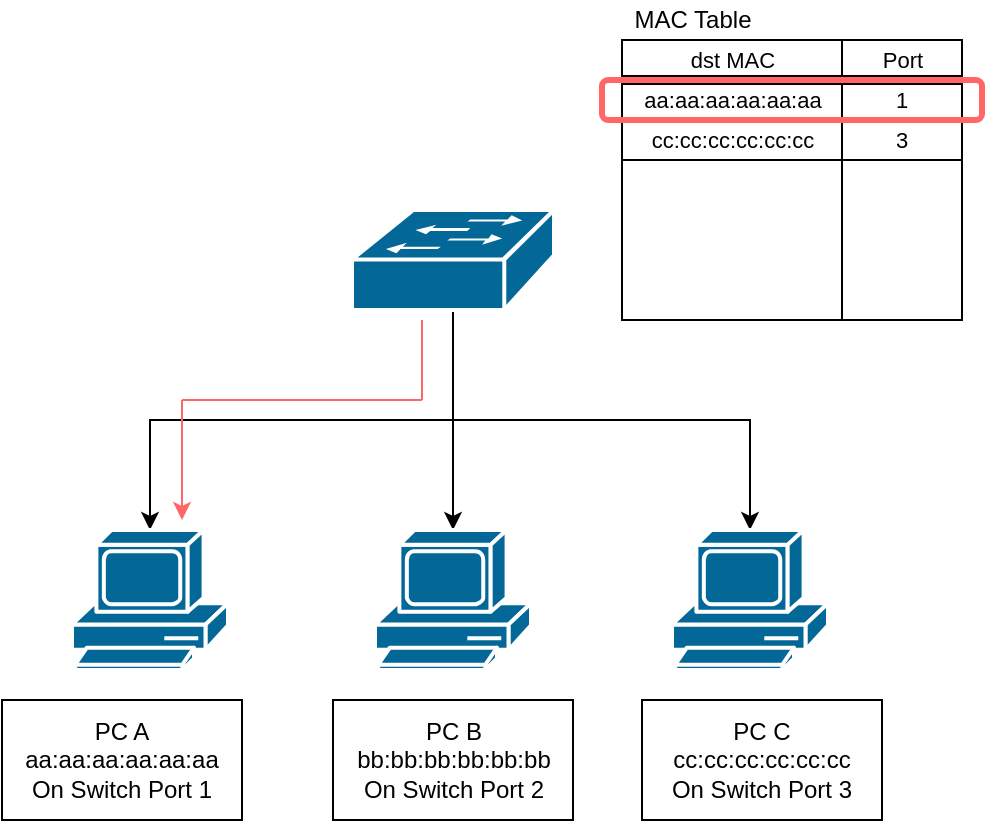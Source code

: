 <mxfile version="18.1.1" type="github">
  <diagram id="0gfyrstHM2yAKLE8w9QS" name="Page-1">
    <mxGraphModel dx="1069" dy="592" grid="1" gridSize="10" guides="1" tooltips="1" connect="1" arrows="1" fold="1" page="1" pageScale="1" pageWidth="827" pageHeight="1169" math="0" shadow="0">
      <root>
        <mxCell id="0" />
        <mxCell id="1" parent="0" />
        <mxCell id="j53-jddqSpRfkEg-rByf-5" style="edgeStyle=orthogonalEdgeStyle;rounded=0;orthogonalLoop=1;jettySize=auto;html=1;entryX=0.5;entryY=0;entryDx=0;entryDy=0;entryPerimeter=0;" parent="1" source="j53-jddqSpRfkEg-rByf-1" target="j53-jddqSpRfkEg-rByf-3" edge="1">
          <mxGeometry relative="1" as="geometry" />
        </mxCell>
        <mxCell id="j53-jddqSpRfkEg-rByf-6" style="edgeStyle=orthogonalEdgeStyle;rounded=0;orthogonalLoop=1;jettySize=auto;html=1;exitX=0.5;exitY=0.98;exitDx=0;exitDy=0;exitPerimeter=0;" parent="1" source="j53-jddqSpRfkEg-rByf-1" target="j53-jddqSpRfkEg-rByf-4" edge="1">
          <mxGeometry relative="1" as="geometry" />
        </mxCell>
        <mxCell id="j53-jddqSpRfkEg-rByf-7" style="edgeStyle=orthogonalEdgeStyle;rounded=0;orthogonalLoop=1;jettySize=auto;html=1;exitX=0.5;exitY=0.98;exitDx=0;exitDy=0;exitPerimeter=0;" parent="1" source="j53-jddqSpRfkEg-rByf-1" target="j53-jddqSpRfkEg-rByf-2" edge="1">
          <mxGeometry relative="1" as="geometry" />
        </mxCell>
        <mxCell id="j53-jddqSpRfkEg-rByf-1" value="" style="shape=mxgraph.cisco.switches.workgroup_switch;sketch=0;html=1;pointerEvents=1;dashed=0;fillColor=#036897;strokeColor=#ffffff;strokeWidth=2;verticalLabelPosition=bottom;verticalAlign=top;align=center;outlineConnect=0;" parent="1" vertex="1">
          <mxGeometry x="365" y="355" width="101" height="50" as="geometry" />
        </mxCell>
        <mxCell id="j53-jddqSpRfkEg-rByf-2" value="" style="shape=mxgraph.cisco.computers_and_peripherals.pc;sketch=0;html=1;pointerEvents=1;dashed=0;fillColor=#036897;strokeColor=#ffffff;strokeWidth=2;verticalLabelPosition=bottom;verticalAlign=top;align=center;outlineConnect=0;" parent="1" vertex="1">
          <mxGeometry x="525" y="515" width="78" height="70" as="geometry" />
        </mxCell>
        <mxCell id="j53-jddqSpRfkEg-rByf-3" value="" style="shape=mxgraph.cisco.computers_and_peripherals.pc;sketch=0;html=1;pointerEvents=1;dashed=0;fillColor=#036897;strokeColor=#ffffff;strokeWidth=2;verticalLabelPosition=bottom;verticalAlign=top;align=center;outlineConnect=0;" parent="1" vertex="1">
          <mxGeometry x="376.5" y="515" width="78" height="70" as="geometry" />
        </mxCell>
        <mxCell id="j53-jddqSpRfkEg-rByf-4" value="" style="shape=mxgraph.cisco.computers_and_peripherals.pc;sketch=0;html=1;pointerEvents=1;dashed=0;fillColor=#036897;strokeColor=#ffffff;strokeWidth=2;verticalLabelPosition=bottom;verticalAlign=top;align=center;outlineConnect=0;" parent="1" vertex="1">
          <mxGeometry x="225" y="515" width="78" height="70" as="geometry" />
        </mxCell>
        <mxCell id="j53-jddqSpRfkEg-rByf-8" value="PC A&lt;br&gt;aa:aa:aa:aa:aa:aa&lt;br&gt;On Switch Port 1" style="rounded=0;whiteSpace=wrap;html=1;" parent="1" vertex="1">
          <mxGeometry x="190" y="600" width="120" height="60" as="geometry" />
        </mxCell>
        <mxCell id="j53-jddqSpRfkEg-rByf-9" value="PC B&lt;br&gt;bb:bb:bb:bb:bb:bb&lt;br&gt;On Switch Port 2" style="rounded=0;whiteSpace=wrap;html=1;" parent="1" vertex="1">
          <mxGeometry x="355.5" y="600" width="120" height="60" as="geometry" />
        </mxCell>
        <mxCell id="j53-jddqSpRfkEg-rByf-10" value="PC C&lt;br&gt;cc:cc:cc:cc:cc:cc&lt;br&gt;On Switch Port 3" style="rounded=0;whiteSpace=wrap;html=1;" parent="1" vertex="1">
          <mxGeometry x="510" y="600" width="120" height="60" as="geometry" />
        </mxCell>
        <mxCell id="j53-jddqSpRfkEg-rByf-28" value="" style="rounded=0;whiteSpace=wrap;html=1;" parent="1" vertex="1">
          <mxGeometry x="500" y="270" width="170" height="140" as="geometry" />
        </mxCell>
        <mxCell id="j53-jddqSpRfkEg-rByf-29" value="MAC Table" style="text;html=1;align=center;verticalAlign=middle;resizable=0;points=[];autosize=1;strokeColor=none;fillColor=none;" parent="1" vertex="1">
          <mxGeometry x="500" y="250" width="70" height="20" as="geometry" />
        </mxCell>
        <mxCell id="j53-jddqSpRfkEg-rByf-32" value="" style="shape=link;html=1;rounded=0;entryX=1;entryY=0.143;entryDx=0;entryDy=0;entryPerimeter=0;" parent="1" target="j53-jddqSpRfkEg-rByf-28" edge="1">
          <mxGeometry width="100" relative="1" as="geometry">
            <mxPoint x="500" y="290" as="sourcePoint" />
            <mxPoint x="640" y="290" as="targetPoint" />
          </mxGeometry>
        </mxCell>
        <mxCell id="j53-jddqSpRfkEg-rByf-34" value="" style="endArrow=none;html=1;rounded=0;exitX=0.5;exitY=1;exitDx=0;exitDy=0;" parent="1" edge="1">
          <mxGeometry width="50" height="50" relative="1" as="geometry">
            <mxPoint x="610" y="410" as="sourcePoint" />
            <mxPoint x="610" y="270" as="targetPoint" />
          </mxGeometry>
        </mxCell>
        <mxCell id="j53-jddqSpRfkEg-rByf-35" value="&lt;font style=&quot;font-size: 11px;&quot;&gt;dst MAC&lt;/font&gt;" style="text;html=1;align=center;verticalAlign=middle;resizable=0;points=[];autosize=1;strokeColor=none;fillColor=none;" parent="1" vertex="1">
          <mxGeometry x="525" y="270" width="60" height="20" as="geometry" />
        </mxCell>
        <mxCell id="j53-jddqSpRfkEg-rByf-36" value="&lt;span style=&quot;font-size: 11px;&quot;&gt;Port&lt;/span&gt;" style="text;html=1;align=center;verticalAlign=middle;resizable=0;points=[];autosize=1;strokeColor=none;fillColor=none;" parent="1" vertex="1">
          <mxGeometry x="620" y="270" width="40" height="20" as="geometry" />
        </mxCell>
        <mxCell id="XtwZbBiW5p_gF7hORdPq-5" value="aa:aa:aa:aa:aa:aa" style="text;html=1;align=center;verticalAlign=middle;resizable=0;points=[];autosize=1;strokeColor=none;fillColor=none;fontSize=11;" parent="1" vertex="1">
          <mxGeometry x="500" y="290" width="110" height="20" as="geometry" />
        </mxCell>
        <mxCell id="XtwZbBiW5p_gF7hORdPq-6" value="1" style="text;html=1;strokeColor=none;fillColor=none;align=center;verticalAlign=middle;whiteSpace=wrap;rounded=0;fontSize=11;" parent="1" vertex="1">
          <mxGeometry x="610" y="290" width="60" height="20" as="geometry" />
        </mxCell>
        <mxCell id="XtwZbBiW5p_gF7hORdPq-7" value="" style="endArrow=none;html=1;rounded=0;fontSize=11;strokeColor=#000000;entryX=1;entryY=1;entryDx=0;entryDy=0;" parent="1" target="XtwZbBiW5p_gF7hORdPq-6" edge="1">
          <mxGeometry width="50" height="50" relative="1" as="geometry">
            <mxPoint x="500" y="310" as="sourcePoint" />
            <mxPoint x="550" y="260" as="targetPoint" />
          </mxGeometry>
        </mxCell>
        <mxCell id="X5XrjRf8NzSokB30EMif-3" value="" style="endArrow=none;html=1;rounded=0;fontSize=11;strokeColor=#FF6666;" parent="1" edge="1">
          <mxGeometry width="50" height="50" relative="1" as="geometry">
            <mxPoint x="280.0" y="450.0" as="sourcePoint" />
            <mxPoint x="400" y="450" as="targetPoint" />
          </mxGeometry>
        </mxCell>
        <mxCell id="X5XrjRf8NzSokB30EMif-4" value="" style="endArrow=classic;html=1;rounded=0;fontSize=11;strokeColor=#FF6666;" parent="1" edge="1">
          <mxGeometry width="50" height="50" relative="1" as="geometry">
            <mxPoint x="280.0" y="450.0" as="sourcePoint" />
            <mxPoint x="280" y="510" as="targetPoint" />
          </mxGeometry>
        </mxCell>
        <mxCell id="BwMOJ8MNr1fRIHIQsL2v-1" value="" style="endArrow=none;html=1;rounded=0;fontSize=11;strokeColor=#FF6666;" parent="1" edge="1">
          <mxGeometry width="50" height="50" relative="1" as="geometry">
            <mxPoint x="400" y="410" as="sourcePoint" />
            <mxPoint x="400" y="450" as="targetPoint" />
          </mxGeometry>
        </mxCell>
        <mxCell id="BwMOJ8MNr1fRIHIQsL2v-9" value="cc:cc:cc:cc:cc:cc" style="text;html=1;align=center;verticalAlign=middle;resizable=0;points=[];autosize=1;strokeColor=none;fillColor=none;fontSize=11;fontColor=#000000;labelBackgroundColor=none;" parent="1" vertex="1">
          <mxGeometry x="505" y="310" width="100" height="20" as="geometry" />
        </mxCell>
        <mxCell id="BwMOJ8MNr1fRIHIQsL2v-10" value="" style="endArrow=none;html=1;rounded=0;fontSize=11;strokeColor=#000000;entryX=1;entryY=1;entryDx=0;entryDy=0;" parent="1" target="BwMOJ8MNr1fRIHIQsL2v-11" edge="1">
          <mxGeometry width="50" height="50" relative="1" as="geometry">
            <mxPoint x="500" y="330" as="sourcePoint" />
            <mxPoint x="550" y="280" as="targetPoint" />
          </mxGeometry>
        </mxCell>
        <mxCell id="BwMOJ8MNr1fRIHIQsL2v-11" value="3" style="text;html=1;strokeColor=none;fillColor=none;align=center;verticalAlign=middle;whiteSpace=wrap;rounded=0;fontSize=11;fontColor=#000000;labelBackgroundColor=none;" parent="1" vertex="1">
          <mxGeometry x="610" y="310" width="60" height="20" as="geometry" />
        </mxCell>
        <mxCell id="d5Pp3JbWHXIU_a5LEAM4-1" value="" style="rounded=1;whiteSpace=wrap;html=1;labelBackgroundColor=none;fontColor=none;noLabel=1;labelBorderColor=none;fillColor=none;strokeColor=#FF6666;strokeWidth=3;" parent="1" vertex="1">
          <mxGeometry x="490" y="290" width="190" height="20" as="geometry" />
        </mxCell>
      </root>
    </mxGraphModel>
  </diagram>
</mxfile>
